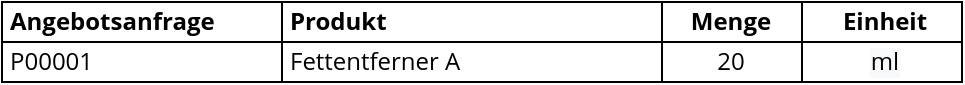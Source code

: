 <mxfile version="13.7.9" type="device"><diagram id="GtRONhIAHqFVy6cvbiFZ" name="Seite 1"><mxGraphModel dx="1102" dy="574" grid="1" gridSize="10" guides="1" tooltips="1" connect="1" arrows="1" fold="1" page="1" pageScale="1" pageWidth="827" pageHeight="1169" math="0" shadow="0"><root><mxCell id="uIaLDYGZTDQxNUprMQj0-0"/><mxCell id="uIaLDYGZTDQxNUprMQj0-1" parent="uIaLDYGZTDQxNUprMQj0-0"/><mxCell id="diI0_13bmxmqcU8Szz5P-21" value="" style="shape=table;html=1;whiteSpace=wrap;startSize=0;container=1;collapsible=0;childLayout=tableLayout;fontFamily=Open Sans;fontSize=12;align=left;spacingLeft=2;" parent="uIaLDYGZTDQxNUprMQj0-1" vertex="1"><mxGeometry x="40" y="40" width="480" height="40" as="geometry"/></mxCell><mxCell id="diI0_13bmxmqcU8Szz5P-22" value="" style="shape=partialRectangle;html=1;whiteSpace=wrap;collapsible=0;dropTarget=0;pointerEvents=0;fillColor=none;top=0;left=0;bottom=0;right=0;points=[[0,0.5],[1,0.5]];portConstraint=eastwest;fontFamily=Open Sans;spacingLeft=2;align=left;" parent="diI0_13bmxmqcU8Szz5P-21" vertex="1"><mxGeometry width="480" height="20" as="geometry"/></mxCell><mxCell id="diI0_13bmxmqcU8Szz5P-23" value="&lt;b&gt;Angebotsanfrage&lt;/b&gt;" style="shape=partialRectangle;html=1;whiteSpace=wrap;connectable=0;fillColor=none;top=0;left=0;bottom=0;right=0;overflow=hidden;align=left;fontFamily=Open Sans;spacingLeft=2;" parent="diI0_13bmxmqcU8Szz5P-22" vertex="1"><mxGeometry width="140" height="20" as="geometry"/></mxCell><mxCell id="diI0_13bmxmqcU8Szz5P-24" value="&lt;b&gt;Produkt&lt;/b&gt;" style="shape=partialRectangle;html=1;whiteSpace=wrap;connectable=0;fillColor=none;top=0;left=0;bottom=0;right=0;overflow=hidden;fontFamily=Open Sans;spacingLeft=2;align=left;spacingRight=3;" parent="diI0_13bmxmqcU8Szz5P-22" vertex="1"><mxGeometry x="140" width="190" height="20" as="geometry"/></mxCell><mxCell id="diI0_13bmxmqcU8Szz5P-25" value="Menge" style="shape=partialRectangle;html=1;whiteSpace=wrap;connectable=0;fillColor=none;top=0;left=0;bottom=0;right=0;overflow=hidden;fontFamily=Open Sans;spacingLeft=2;align=center;spacingRight=3;fontStyle=1" parent="diI0_13bmxmqcU8Szz5P-22" vertex="1"><mxGeometry x="330" width="70" height="20" as="geometry"/></mxCell><mxCell id="diI0_13bmxmqcU8Szz5P-28" value="Einheit" style="shape=partialRectangle;html=1;whiteSpace=wrap;connectable=0;fillColor=none;top=0;left=0;bottom=0;right=0;overflow=hidden;fontFamily=Open Sans;spacingLeft=3;align=center;fontStyle=1" parent="diI0_13bmxmqcU8Szz5P-22" vertex="1"><mxGeometry x="400" width="80" height="20" as="geometry"/></mxCell><mxCell id="diI0_13bmxmqcU8Szz5P-36" value="" style="shape=partialRectangle;html=1;whiteSpace=wrap;collapsible=0;dropTarget=0;pointerEvents=0;fillColor=none;top=0;left=0;bottom=0;right=0;points=[[0,0.5],[1,0.5]];portConstraint=eastwest;fontFamily=Open Sans;spacingLeft=2;align=center;fontColor=#97D077;" parent="diI0_13bmxmqcU8Szz5P-21" vertex="1"><mxGeometry y="20" width="480" height="20" as="geometry"/></mxCell><mxCell id="diI0_13bmxmqcU8Szz5P-37" value="P00001" style="shape=partialRectangle;html=1;whiteSpace=wrap;connectable=0;fillColor=none;top=0;left=0;bottom=0;right=0;overflow=hidden;fontFamily=Open Sans;spacingLeft=2;align=left;" parent="diI0_13bmxmqcU8Szz5P-36" vertex="1"><mxGeometry width="140" height="20" as="geometry"/></mxCell><mxCell id="diI0_13bmxmqcU8Szz5P-38" value="Fettentferner A&lt;br&gt;" style="shape=partialRectangle;html=1;whiteSpace=wrap;connectable=0;fillColor=none;top=0;left=0;bottom=0;right=0;overflow=hidden;fontFamily=Open Sans;spacingLeft=2;align=left;spacingRight=3;" parent="diI0_13bmxmqcU8Szz5P-36" vertex="1"><mxGeometry x="140" width="190" height="20" as="geometry"/></mxCell><mxCell id="diI0_13bmxmqcU8Szz5P-39" value="20" style="shape=partialRectangle;html=1;whiteSpace=wrap;connectable=0;fillColor=none;top=0;left=0;bottom=0;right=0;overflow=hidden;fontFamily=Open Sans;spacingLeft=2;align=center;spacingRight=3;" parent="diI0_13bmxmqcU8Szz5P-36" vertex="1"><mxGeometry x="330" width="70" height="20" as="geometry"/></mxCell><mxCell id="diI0_13bmxmqcU8Szz5P-42" value="&lt;span style=&quot;font-family: &amp;#34;open sans&amp;#34; ; font-size: 12px ; font-style: normal ; font-weight: 400 ; letter-spacing: normal ; text-indent: 0px ; text-transform: none ; word-spacing: 0px ; background-color: rgb(248 , 249 , 250) ; display: inline ; float: none&quot;&gt;ml&lt;/span&gt;" style="shape=partialRectangle;html=1;whiteSpace=wrap;connectable=0;fillColor=none;top=0;left=0;bottom=0;right=0;overflow=hidden;fontFamily=Open Sans;spacingLeft=3;align=center;" parent="diI0_13bmxmqcU8Szz5P-36" vertex="1"><mxGeometry x="400" width="80" height="20" as="geometry"/></mxCell></root></mxGraphModel></diagram></mxfile>